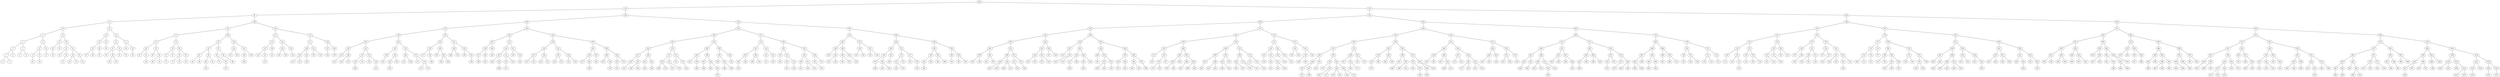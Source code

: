 graph BST {
    node [fontname="Helvetica"];
    396 [label="396"];
    396 -- 141;
    141 [label="141"];
    141 -- 60;
    60 [label="60"];
    60 -- 35;
    35 [label="35"];
    35 -- 18;
    18 [label="18"];
    18 -- 9;
    9 [label="9"];
    9 -- 5;
    5 [label="5"];
    5 -- 3;
    3 [label="3"];
    3 -- 1;
    1 [label="1"];
    1 -- 0;
    0 [label="0"];
    1 -- 2;
    2 [label="2"];
    3 -- 4;
    4 [label="4"];
    5 -- 7;
    7 [label="7"];
    7 -- 6;
    6 [label="6"];
    7 -- 8;
    8 [label="8"];
    9 -- 15;
    15 [label="15"];
    15 -- 12;
    12 [label="12"];
    12 -- 11;
    11 [label="11"];
    11 -- 10;
    10 [label="10"];
    12 -- 13;
    13 [label="13"];
    13 -- 14;
    14 [label="14"];
    15 -- 16;
    16 [label="16"];
    16 -- 17;
    17 [label="17"];
    18 -- 23;
    23 [label="23"];
    23 -- 21;
    21 [label="21"];
    21 -- 20;
    20 [label="20"];
    20 -- 19;
    19 [label="19"];
    21 -- 22;
    22 [label="22"];
    23 -- 28;
    28 [label="28"];
    28 -- 25;
    25 [label="25"];
    25 -- 24;
    24 [label="24"];
    25 -- 26;
    26 [label="26"];
    26 -- 27;
    27 [label="27"];
    28 -- 32;
    32 [label="32"];
    32 -- 30;
    30 [label="30"];
    30 -- 29;
    29 [label="29"];
    30 -- 31;
    31 [label="31"];
    32 -- 34;
    34 [label="34"];
    34 -- 33;
    33 [label="33"];
    35 -- 45;
    45 [label="45"];
    45 -- 42;
    42 [label="42"];
    42 -- 39;
    39 [label="39"];
    39 -- 37;
    37 [label="37"];
    37 -- 36;
    36 [label="36"];
    37 -- 38;
    38 [label="38"];
    39 -- 40;
    40 [label="40"];
    40 -- 41;
    41 [label="41"];
    42 -- 43;
    43 [label="43"];
    43 -- 44;
    44 [label="44"];
    45 -- 55;
    55 [label="55"];
    55 -- 51;
    51 [label="51"];
    51 -- 47;
    47 [label="47"];
    47 -- 46;
    46 [label="46"];
    47 -- 49;
    49 [label="49"];
    49 -- 48;
    48 [label="48"];
    49 -- 50;
    50 [label="50"];
    51 -- 53;
    53 [label="53"];
    53 -- 52;
    52 [label="52"];
    53 -- 54;
    54 [label="54"];
    55 -- 57;
    57 [label="57"];
    57 -- 56;
    56 [label="56"];
    57 -- 59;
    59 [label="59"];
    59 -- 58;
    58 [label="58"];
    60 -- 109;
    109 [label="109"];
    109 -- 83;
    83 [label="83"];
    83 -- 71;
    71 [label="71"];
    71 -- 65;
    65 [label="65"];
    65 -- 62;
    62 [label="62"];
    62 -- 61;
    61 [label="61"];
    62 -- 63;
    63 [label="63"];
    63 -- 64;
    64 [label="64"];
    65 -- 67;
    67 [label="67"];
    67 -- 66;
    66 [label="66"];
    67 -- 69;
    69 [label="69"];
    69 -- 68;
    68 [label="68"];
    69 -- 70;
    70 [label="70"];
    71 -- 76;
    76 [label="76"];
    76 -- 74;
    74 [label="74"];
    74 -- 72;
    72 [label="72"];
    72 -- 73;
    73 [label="73"];
    74 -- 75;
    75 [label="75"];
    76 -- 80;
    80 [label="80"];
    80 -- 78;
    78 [label="78"];
    78 -- 77;
    77 [label="77"];
    78 -- 79;
    79 [label="79"];
    80 -- 82;
    82 [label="82"];
    82 -- 81;
    81 [label="81"];
    83 -- 100;
    100 [label="100"];
    100 -- 92;
    92 [label="92"];
    92 -- 87;
    87 [label="87"];
    87 -- 85;
    85 [label="85"];
    85 -- 84;
    84 [label="84"];
    85 -- 86;
    86 [label="86"];
    87 -- 90;
    90 [label="90"];
    90 -- 88;
    88 [label="88"];
    88 -- 89;
    89 [label="89"];
    90 -- 91;
    91 [label="91"];
    92 -- 97;
    97 [label="97"];
    97 -- 94;
    94 [label="94"];
    94 -- 93;
    93 [label="93"];
    94 -- 96;
    96 [label="96"];
    96 -- 95;
    95 [label="95"];
    97 -- 99;
    99 [label="99"];
    99 -- 98;
    98 [label="98"];
    100 -- 104;
    104 [label="104"];
    104 -- 102;
    102 [label="102"];
    102 -- 101;
    101 [label="101"];
    102 -- 103;
    103 [label="103"];
    104 -- 107;
    107 [label="107"];
    107 -- 106;
    106 [label="106"];
    106 -- 105;
    105 [label="105"];
    107 -- 108;
    108 [label="108"];
    109 -- 124;
    124 [label="124"];
    124 -- 117;
    117 [label="117"];
    117 -- 114;
    114 [label="114"];
    114 -- 111;
    111 [label="111"];
    111 -- 110;
    110 [label="110"];
    111 -- 112;
    112 [label="112"];
    112 -- 113;
    113 [label="113"];
    114 -- 116;
    116 [label="116"];
    116 -- 115;
    115 [label="115"];
    117 -- 121;
    121 [label="121"];
    121 -- 119;
    119 [label="119"];
    119 -- 118;
    118 [label="118"];
    119 -- 120;
    120 [label="120"];
    121 -- 123;
    123 [label="123"];
    123 -- 122;
    122 [label="122"];
    124 -- 135;
    135 [label="135"];
    135 -- 131;
    131 [label="131"];
    131 -- 128;
    128 [label="128"];
    128 -- 126;
    126 [label="126"];
    126 -- 125;
    125 [label="125"];
    126 -- 127;
    127 [label="127"];
    128 -- 130;
    130 [label="130"];
    130 -- 129;
    129 [label="129"];
    131 -- 133;
    133 [label="133"];
    133 -- 132;
    132 [label="132"];
    133 -- 134;
    134 [label="134"];
    135 -- 138;
    138 [label="138"];
    138 -- 137;
    137 [label="137"];
    137 -- 136;
    136 [label="136"];
    138 -- 140;
    140 [label="140"];
    140 -- 139;
    139 [label="139"];
    141 -- 254;
    254 [label="254"];
    254 -- 196;
    196 [label="196"];
    196 -- 176;
    176 [label="176"];
    176 -- 158;
    158 [label="158"];
    158 -- 148;
    148 [label="148"];
    148 -- 144;
    144 [label="144"];
    144 -- 142;
    142 [label="142"];
    142 -- 143;
    143 [label="143"];
    144 -- 146;
    146 [label="146"];
    146 -- 145;
    145 [label="145"];
    146 -- 147;
    147 [label="147"];
    148 -- 153;
    153 [label="153"];
    153 -- 151;
    151 [label="151"];
    151 -- 150;
    150 [label="150"];
    150 -- 149;
    149 [label="149"];
    151 -- 152;
    152 [label="152"];
    153 -- 155;
    155 [label="155"];
    155 -- 154;
    154 [label="154"];
    155 -- 156;
    156 [label="156"];
    156 -- 157;
    157 [label="157"];
    158 -- 166;
    166 [label="166"];
    166 -- 161;
    161 [label="161"];
    161 -- 160;
    160 [label="160"];
    160 -- 159;
    159 [label="159"];
    161 -- 164;
    164 [label="164"];
    164 -- 163;
    163 [label="163"];
    163 -- 162;
    162 [label="162"];
    164 -- 165;
    165 [label="165"];
    166 -- 170;
    170 [label="170"];
    170 -- 168;
    168 [label="168"];
    168 -- 167;
    167 [label="167"];
    168 -- 169;
    169 [label="169"];
    170 -- 172;
    172 [label="172"];
    172 -- 171;
    171 [label="171"];
    172 -- 174;
    174 [label="174"];
    174 -- 173;
    173 [label="173"];
    174 -- 175;
    175 [label="175"];
    176 -- 187;
    187 [label="187"];
    187 -- 181;
    181 [label="181"];
    181 -- 178;
    178 [label="178"];
    178 -- 177;
    177 [label="177"];
    178 -- 179;
    179 [label="179"];
    179 -- 180;
    180 [label="180"];
    181 -- 183;
    183 [label="183"];
    183 -- 182;
    182 [label="182"];
    183 -- 185;
    185 [label="185"];
    185 -- 184;
    184 [label="184"];
    185 -- 186;
    186 [label="186"];
    187 -- 191;
    191 [label="191"];
    191 -- 189;
    189 [label="189"];
    189 -- 188;
    188 [label="188"];
    189 -- 190;
    190 [label="190"];
    191 -- 193;
    193 [label="193"];
    193 -- 192;
    192 [label="192"];
    193 -- 195;
    195 [label="195"];
    195 -- 194;
    194 [label="194"];
    196 -- 220;
    220 [label="220"];
    220 -- 205;
    205 [label="205"];
    205 -- 202;
    202 [label="202"];
    202 -- 199;
    199 [label="199"];
    199 -- 197;
    197 [label="197"];
    197 -- 198;
    198 [label="198"];
    199 -- 200;
    200 [label="200"];
    200 -- 201;
    201 [label="201"];
    202 -- 203;
    203 [label="203"];
    203 -- 204;
    204 [label="204"];
    205 -- 215;
    215 [label="215"];
    215 -- 210;
    210 [label="210"];
    210 -- 207;
    207 [label="207"];
    207 -- 206;
    206 [label="206"];
    207 -- 209;
    209 [label="209"];
    209 -- 208;
    208 [label="208"];
    210 -- 213;
    213 [label="213"];
    213 -- 212;
    212 [label="212"];
    212 -- 211;
    211 [label="211"];
    213 -- 214;
    214 [label="214"];
    215 -- 217;
    217 [label="217"];
    217 -- 216;
    216 [label="216"];
    217 -- 218;
    218 [label="218"];
    218 -- 219;
    219 [label="219"];
    220 -- 236;
    236 [label="236"];
    236 -- 228;
    228 [label="228"];
    228 -- 224;
    224 [label="224"];
    224 -- 222;
    222 [label="222"];
    222 -- 221;
    221 [label="221"];
    222 -- 223;
    223 [label="223"];
    224 -- 226;
    226 [label="226"];
    226 -- 225;
    225 [label="225"];
    226 -- 227;
    227 [label="227"];
    228 -- 232;
    232 [label="232"];
    232 -- 230;
    230 [label="230"];
    230 -- 229;
    229 [label="229"];
    230 -- 231;
    231 [label="231"];
    232 -- 234;
    234 [label="234"];
    234 -- 233;
    233 [label="233"];
    234 -- 235;
    235 [label="235"];
    236 -- 244;
    244 [label="244"];
    244 -- 241;
    241 [label="241"];
    241 -- 238;
    238 [label="238"];
    238 -- 237;
    237 [label="237"];
    238 -- 240;
    240 [label="240"];
    240 -- 239;
    239 [label="239"];
    241 -- 243;
    243 [label="243"];
    243 -- 242;
    242 [label="242"];
    244 -- 249;
    249 [label="249"];
    249 -- 246;
    246 [label="246"];
    246 -- 245;
    245 [label="245"];
    246 -- 248;
    248 [label="248"];
    248 -- 247;
    247 [label="247"];
    249 -- 252;
    252 [label="252"];
    252 -- 250;
    250 [label="250"];
    250 -- 251;
    251 [label="251"];
    252 -- 253;
    253 [label="253"];
    254 -- 338;
    338 [label="338"];
    338 -- 302;
    302 [label="302"];
    302 -- 280;
    280 [label="280"];
    280 -- 267;
    267 [label="267"];
    267 -- 261;
    261 [label="261"];
    261 -- 257;
    257 [label="257"];
    257 -- 256;
    256 [label="256"];
    256 -- 255;
    255 [label="255"];
    257 -- 259;
    259 [label="259"];
    259 -- 258;
    258 [label="258"];
    259 -- 260;
    260 [label="260"];
    261 -- 264;
    264 [label="264"];
    264 -- 263;
    263 [label="263"];
    263 -- 262;
    262 [label="262"];
    264 -- 265;
    265 [label="265"];
    265 -- 266;
    266 [label="266"];
    267 -- 275;
    275 [label="275"];
    275 -- 271;
    271 [label="271"];
    271 -- 269;
    269 [label="269"];
    269 -- 268;
    268 [label="268"];
    269 -- 270;
    270 [label="270"];
    271 -- 273;
    273 [label="273"];
    273 -- 272;
    272 [label="272"];
    273 -- 274;
    274 [label="274"];
    275 -- 277;
    277 [label="277"];
    277 -- 276;
    276 [label="276"];
    277 -- 279;
    279 [label="279"];
    279 -- 278;
    278 [label="278"];
    280 -- 293;
    293 [label="293"];
    293 -- 285;
    285 [label="285"];
    285 -- 282;
    282 [label="282"];
    282 -- 281;
    281 [label="281"];
    282 -- 283;
    283 [label="283"];
    283 -- 284;
    284 [label="284"];
    285 -- 288;
    288 [label="288"];
    288 -- 287;
    287 [label="287"];
    287 -- 286;
    286 [label="286"];
    288 -- 290;
    290 [label="290"];
    290 -- 289;
    289 [label="289"];
    290 -- 292;
    292 [label="292"];
    292 -- 291;
    291 [label="291"];
    293 -- 299;
    299 [label="299"];
    299 -- 295;
    295 [label="295"];
    295 -- 294;
    294 [label="294"];
    295 -- 297;
    297 [label="297"];
    297 -- 296;
    296 [label="296"];
    297 -- 298;
    298 [label="298"];
    299 -- 300;
    300 [label="300"];
    300 -- 301;
    301 [label="301"];
    302 -- 317;
    317 [label="317"];
    317 -- 311;
    311 [label="311"];
    311 -- 307;
    307 [label="307"];
    307 -- 305;
    305 [label="305"];
    305 -- 304;
    304 [label="304"];
    304 -- 303;
    303 [label="303"];
    305 -- 306;
    306 [label="306"];
    307 -- 309;
    309 [label="309"];
    309 -- 308;
    308 [label="308"];
    309 -- 310;
    310 [label="310"];
    311 -- 314;
    314 [label="314"];
    314 -- 312;
    312 [label="312"];
    312 -- 313;
    313 [label="313"];
    314 -- 315;
    315 [label="315"];
    315 -- 316;
    316 [label="316"];
    317 -- 326;
    326 [label="326"];
    326 -- 320;
    320 [label="320"];
    320 -- 319;
    319 [label="319"];
    319 -- 318;
    318 [label="318"];
    320 -- 323;
    323 [label="323"];
    323 -- 322;
    322 [label="322"];
    322 -- 321;
    321 [label="321"];
    323 -- 325;
    325 [label="325"];
    325 -- 324;
    324 [label="324"];
    326 -- 333;
    333 [label="333"];
    333 -- 329;
    329 [label="329"];
    329 -- 328;
    328 [label="328"];
    328 -- 327;
    327 [label="327"];
    329 -- 331;
    331 [label="331"];
    331 -- 330;
    330 [label="330"];
    331 -- 332;
    332 [label="332"];
    333 -- 336;
    336 [label="336"];
    336 -- 335;
    335 [label="335"];
    335 -- 334;
    334 [label="334"];
    336 -- 337;
    337 [label="337"];
    338 -- 359;
    359 [label="359"];
    359 -- 351;
    351 [label="351"];
    351 -- 344;
    344 [label="344"];
    344 -- 340;
    340 [label="340"];
    340 -- 339;
    339 [label="339"];
    340 -- 342;
    342 [label="342"];
    342 -- 341;
    341 [label="341"];
    342 -- 343;
    343 [label="343"];
    344 -- 348;
    348 [label="348"];
    348 -- 346;
    346 [label="346"];
    346 -- 345;
    345 [label="345"];
    346 -- 347;
    347 [label="347"];
    348 -- 349;
    349 [label="349"];
    349 -- 350;
    350 [label="350"];
    351 -- 355;
    355 [label="355"];
    355 -- 353;
    353 [label="353"];
    353 -- 352;
    352 [label="352"];
    353 -- 354;
    354 [label="354"];
    355 -- 357;
    357 [label="357"];
    357 -- 356;
    356 [label="356"];
    357 -- 358;
    358 [label="358"];
    359 -- 380;
    380 [label="380"];
    380 -- 369;
    369 [label="369"];
    369 -- 366;
    366 [label="366"];
    366 -- 362;
    362 [label="362"];
    362 -- 361;
    361 [label="361"];
    361 -- 360;
    360 [label="360"];
    362 -- 364;
    364 [label="364"];
    364 -- 363;
    363 [label="363"];
    364 -- 365;
    365 [label="365"];
    366 -- 367;
    367 [label="367"];
    367 -- 368;
    368 [label="368"];
    369 -- 375;
    375 [label="375"];
    375 -- 373;
    373 [label="373"];
    373 -- 371;
    371 [label="371"];
    371 -- 370;
    370 [label="370"];
    371 -- 372;
    372 [label="372"];
    373 -- 374;
    374 [label="374"];
    375 -- 377;
    377 [label="377"];
    377 -- 376;
    376 [label="376"];
    377 -- 379;
    379 [label="379"];
    379 -- 378;
    378 [label="378"];
    380 -- 389;
    389 [label="389"];
    389 -- 385;
    385 [label="385"];
    385 -- 383;
    383 [label="383"];
    383 -- 381;
    381 [label="381"];
    381 -- 382;
    382 [label="382"];
    383 -- 384;
    384 [label="384"];
    385 -- 387;
    387 [label="387"];
    387 -- 386;
    386 [label="386"];
    387 -- 388;
    388 [label="388"];
    389 -- 392;
    392 [label="392"];
    392 -- 390;
    390 [label="390"];
    390 -- 391;
    391 [label="391"];
    392 -- 394;
    394 [label="394"];
    394 -- 393;
    393 [label="393"];
    394 -- 395;
    395 [label="395"];
    396 -- 716;
    716 [label="716"];
    716 -- 543;
    543 [label="543"];
    543 -- 469;
    469 [label="469"];
    469 -- 430;
    430 [label="430"];
    430 -- 418;
    418 [label="418"];
    418 -- 404;
    404 [label="404"];
    404 -- 400;
    400 [label="400"];
    400 -- 398;
    398 [label="398"];
    398 -- 397;
    397 [label="397"];
    398 -- 399;
    399 [label="399"];
    400 -- 402;
    402 [label="402"];
    402 -- 401;
    401 [label="401"];
    402 -- 403;
    403 [label="403"];
    404 -- 412;
    412 [label="412"];
    412 -- 408;
    408 [label="408"];
    408 -- 406;
    406 [label="406"];
    406 -- 405;
    405 [label="405"];
    406 -- 407;
    407 [label="407"];
    408 -- 410;
    410 [label="410"];
    410 -- 409;
    409 [label="409"];
    410 -- 411;
    411 [label="411"];
    412 -- 415;
    415 [label="415"];
    415 -- 413;
    413 [label="413"];
    413 -- 414;
    414 [label="414"];
    415 -- 417;
    417 [label="417"];
    417 -- 416;
    416 [label="416"];
    418 -- 426;
    426 [label="426"];
    426 -- 422;
    422 [label="422"];
    422 -- 420;
    420 [label="420"];
    420 -- 419;
    419 [label="419"];
    420 -- 421;
    421 [label="421"];
    422 -- 424;
    424 [label="424"];
    424 -- 423;
    423 [label="423"];
    424 -- 425;
    425 [label="425"];
    426 -- 428;
    428 [label="428"];
    428 -- 427;
    427 [label="427"];
    428 -- 429;
    429 [label="429"];
    430 -- 446;
    446 [label="446"];
    446 -- 436;
    436 [label="436"];
    436 -- 432;
    432 [label="432"];
    432 -- 431;
    431 [label="431"];
    432 -- 434;
    434 [label="434"];
    434 -- 433;
    433 [label="433"];
    434 -- 435;
    435 [label="435"];
    436 -- 441;
    441 [label="441"];
    441 -- 439;
    439 [label="439"];
    439 -- 437;
    437 [label="437"];
    437 -- 438;
    438 [label="438"];
    439 -- 440;
    440 [label="440"];
    441 -- 444;
    444 [label="444"];
    444 -- 442;
    442 [label="442"];
    442 -- 443;
    443 [label="443"];
    444 -- 445;
    445 [label="445"];
    446 -- 456;
    456 [label="456"];
    456 -- 449;
    449 [label="449"];
    449 -- 448;
    448 [label="448"];
    448 -- 447;
    447 [label="447"];
    449 -- 453;
    453 [label="453"];
    453 -- 451;
    451 [label="451"];
    451 -- 450;
    450 [label="450"];
    451 -- 452;
    452 [label="452"];
    453 -- 454;
    454 [label="454"];
    454 -- 455;
    455 [label="455"];
    456 -- 462;
    462 [label="462"];
    462 -- 459;
    459 [label="459"];
    459 -- 458;
    458 [label="458"];
    458 -- 457;
    457 [label="457"];
    459 -- 460;
    460 [label="460"];
    460 -- 461;
    461 [label="461"];
    462 -- 466;
    466 [label="466"];
    466 -- 464;
    464 [label="464"];
    464 -- 463;
    463 [label="463"];
    464 -- 465;
    465 [label="465"];
    466 -- 467;
    467 [label="467"];
    467 -- 468;
    468 [label="468"];
    469 -- 517;
    517 [label="517"];
    517 -- 491;
    491 [label="491"];
    491 -- 478;
    478 [label="478"];
    478 -- 472;
    472 [label="472"];
    472 -- 471;
    471 [label="471"];
    471 -- 470;
    470 [label="470"];
    472 -- 476;
    476 [label="476"];
    476 -- 474;
    474 [label="474"];
    474 -- 473;
    473 [label="473"];
    474 -- 475;
    475 [label="475"];
    476 -- 477;
    477 [label="477"];
    478 -- 484;
    484 [label="484"];
    484 -- 482;
    482 [label="482"];
    482 -- 480;
    480 [label="480"];
    480 -- 479;
    479 [label="479"];
    480 -- 481;
    481 [label="481"];
    482 -- 483;
    483 [label="483"];
    484 -- 487;
    487 [label="487"];
    487 -- 486;
    486 [label="486"];
    486 -- 485;
    485 [label="485"];
    487 -- 489;
    489 [label="489"];
    489 -- 488;
    488 [label="488"];
    489 -- 490;
    490 [label="490"];
    491 -- 504;
    504 [label="504"];
    504 -- 498;
    498 [label="498"];
    498 -- 494;
    494 [label="494"];
    494 -- 492;
    492 [label="492"];
    492 -- 493;
    493 [label="493"];
    494 -- 496;
    496 [label="496"];
    496 -- 495;
    495 [label="495"];
    496 -- 497;
    497 [label="497"];
    498 -- 502;
    502 [label="502"];
    502 -- 500;
    500 [label="500"];
    500 -- 499;
    499 [label="499"];
    500 -- 501;
    501 [label="501"];
    502 -- 503;
    503 [label="503"];
    504 -- 512;
    512 [label="512"];
    512 -- 508;
    508 [label="508"];
    508 -- 506;
    506 [label="506"];
    506 -- 505;
    505 [label="505"];
    506 -- 507;
    507 [label="507"];
    508 -- 510;
    510 [label="510"];
    510 -- 509;
    509 [label="509"];
    510 -- 511;
    511 [label="511"];
    512 -- 514;
    514 [label="514"];
    514 -- 513;
    513 [label="513"];
    514 -- 515;
    515 [label="515"];
    515 -- 516;
    516 [label="516"];
    517 -- 533;
    533 [label="533"];
    533 -- 527;
    527 [label="527"];
    527 -- 520;
    520 [label="520"];
    520 -- 519;
    519 [label="519"];
    519 -- 518;
    518 [label="518"];
    520 -- 523;
    523 [label="523"];
    523 -- 522;
    522 [label="522"];
    522 -- 521;
    521 [label="521"];
    523 -- 525;
    525 [label="525"];
    525 -- 524;
    524 [label="524"];
    525 -- 526;
    526 [label="526"];
    527 -- 530;
    530 [label="530"];
    530 -- 528;
    528 [label="528"];
    528 -- 529;
    529 [label="529"];
    530 -- 532;
    532 [label="532"];
    532 -- 531;
    531 [label="531"];
    533 -- 537;
    537 [label="537"];
    537 -- 535;
    535 [label="535"];
    535 -- 534;
    534 [label="534"];
    535 -- 536;
    536 [label="536"];
    537 -- 541;
    541 [label="541"];
    541 -- 539;
    539 [label="539"];
    539 -- 538;
    538 [label="538"];
    539 -- 540;
    540 [label="540"];
    541 -- 542;
    542 [label="542"];
    543 -- 638;
    638 [label="638"];
    638 -- 602;
    602 [label="602"];
    602 -- 576;
    576 [label="576"];
    576 -- 566;
    566 [label="566"];
    566 -- 552;
    552 [label="552"];
    552 -- 549;
    549 [label="549"];
    549 -- 546;
    546 [label="546"];
    546 -- 544;
    544 [label="544"];
    544 -- 545;
    545 [label="545"];
    546 -- 547;
    547 [label="547"];
    547 -- 548;
    548 [label="548"];
    549 -- 551;
    551 [label="551"];
    551 -- 550;
    550 [label="550"];
    552 -- 558;
    558 [label="558"];
    558 -- 554;
    554 [label="554"];
    554 -- 553;
    553 [label="553"];
    554 -- 556;
    556 [label="556"];
    556 -- 555;
    555 [label="555"];
    556 -- 557;
    557 [label="557"];
    558 -- 562;
    562 [label="562"];
    562 -- 560;
    560 [label="560"];
    560 -- 559;
    559 [label="559"];
    560 -- 561;
    561 [label="561"];
    562 -- 564;
    564 [label="564"];
    564 -- 563;
    563 [label="563"];
    564 -- 565;
    565 [label="565"];
    566 -- 572;
    572 [label="572"];
    572 -- 568;
    568 [label="568"];
    568 -- 567;
    567 [label="567"];
    568 -- 570;
    570 [label="570"];
    570 -- 569;
    569 [label="569"];
    570 -- 571;
    571 [label="571"];
    572 -- 574;
    574 [label="574"];
    574 -- 573;
    573 [label="573"];
    574 -- 575;
    575 [label="575"];
    576 -- 585;
    585 [label="585"];
    585 -- 581;
    581 [label="581"];
    581 -- 579;
    579 [label="579"];
    579 -- 578;
    578 [label="578"];
    578 -- 577;
    577 [label="577"];
    579 -- 580;
    580 [label="580"];
    581 -- 583;
    583 [label="583"];
    583 -- 582;
    582 [label="582"];
    583 -- 584;
    584 [label="584"];
    585 -- 592;
    592 [label="592"];
    592 -- 588;
    588 [label="588"];
    588 -- 587;
    587 [label="587"];
    587 -- 586;
    586 [label="586"];
    588 -- 590;
    590 [label="590"];
    590 -- 589;
    589 [label="589"];
    590 -- 591;
    591 [label="591"];
    592 -- 597;
    597 [label="597"];
    597 -- 594;
    594 [label="594"];
    594 -- 593;
    593 [label="593"];
    594 -- 595;
    595 [label="595"];
    595 -- 596;
    596 [label="596"];
    597 -- 600;
    600 [label="600"];
    600 -- 598;
    598 [label="598"];
    598 -- 599;
    599 [label="599"];
    600 -- 601;
    601 [label="601"];
    602 -- 624;
    624 [label="624"];
    624 -- 612;
    612 [label="612"];
    612 -- 606;
    606 [label="606"];
    606 -- 604;
    604 [label="604"];
    604 -- 603;
    603 [label="603"];
    604 -- 605;
    605 [label="605"];
    606 -- 608;
    608 [label="608"];
    608 -- 607;
    607 [label="607"];
    608 -- 610;
    610 [label="610"];
    610 -- 609;
    609 [label="609"];
    610 -- 611;
    611 [label="611"];
    612 -- 616;
    616 [label="616"];
    616 -- 614;
    614 [label="614"];
    614 -- 613;
    613 [label="613"];
    614 -- 615;
    615 [label="615"];
    616 -- 620;
    620 [label="620"];
    620 -- 618;
    618 [label="618"];
    618 -- 617;
    617 [label="617"];
    618 -- 619;
    619 [label="619"];
    620 -- 622;
    622 [label="622"];
    622 -- 621;
    621 [label="621"];
    622 -- 623;
    623 [label="623"];
    624 -- 631;
    631 [label="631"];
    631 -- 628;
    628 [label="628"];
    628 -- 626;
    626 [label="626"];
    626 -- 625;
    625 [label="625"];
    626 -- 627;
    627 [label="627"];
    628 -- 629;
    629 [label="629"];
    629 -- 630;
    630 [label="630"];
    631 -- 635;
    635 [label="635"];
    635 -- 633;
    633 [label="633"];
    633 -- 632;
    632 [label="632"];
    633 -- 634;
    634 [label="634"];
    635 -- 637;
    637 [label="637"];
    637 -- 636;
    636 [label="636"];
    638 -- 683;
    683 [label="683"];
    683 -- 662;
    662 [label="662"];
    662 -- 653;
    653 [label="653"];
    653 -- 644;
    644 [label="644"];
    644 -- 641;
    641 [label="641"];
    641 -- 639;
    639 [label="639"];
    639 -- 640;
    640 [label="640"];
    641 -- 643;
    643 [label="643"];
    643 -- 642;
    642 [label="642"];
    644 -- 648;
    648 [label="648"];
    648 -- 646;
    646 [label="646"];
    646 -- 645;
    645 [label="645"];
    646 -- 647;
    647 [label="647"];
    648 -- 651;
    651 [label="651"];
    651 -- 650;
    650 [label="650"];
    650 -- 649;
    649 [label="649"];
    651 -- 652;
    652 [label="652"];
    653 -- 657;
    657 [label="657"];
    657 -- 655;
    655 [label="655"];
    655 -- 654;
    654 [label="654"];
    655 -- 656;
    656 [label="656"];
    657 -- 659;
    659 [label="659"];
    659 -- 658;
    658 [label="658"];
    659 -- 660;
    660 [label="660"];
    660 -- 661;
    661 [label="661"];
    662 -- 671;
    671 [label="671"];
    671 -- 667;
    667 [label="667"];
    667 -- 665;
    665 [label="665"];
    665 -- 663;
    663 [label="663"];
    663 -- 664;
    664 [label="664"];
    665 -- 666;
    666 [label="666"];
    667 -- 669;
    669 [label="669"];
    669 -- 668;
    668 [label="668"];
    669 -- 670;
    670 [label="670"];
    671 -- 676;
    676 [label="676"];
    676 -- 674;
    674 [label="674"];
    674 -- 672;
    672 [label="672"];
    672 -- 673;
    673 [label="673"];
    674 -- 675;
    675 [label="675"];
    676 -- 679;
    679 [label="679"];
    679 -- 677;
    677 [label="677"];
    677 -- 678;
    678 [label="678"];
    679 -- 681;
    681 [label="681"];
    681 -- 680;
    680 [label="680"];
    681 -- 682;
    682 [label="682"];
    683 -- 702;
    702 [label="702"];
    702 -- 695;
    695 [label="695"];
    695 -- 689;
    689 [label="689"];
    689 -- 687;
    687 [label="687"];
    687 -- 685;
    685 [label="685"];
    685 -- 684;
    684 [label="684"];
    685 -- 686;
    686 [label="686"];
    687 -- 688;
    688 [label="688"];
    689 -- 692;
    692 [label="692"];
    692 -- 690;
    690 [label="690"];
    690 -- 691;
    691 [label="691"];
    692 -- 694;
    694 [label="694"];
    694 -- 693;
    693 [label="693"];
    695 -- 698;
    698 [label="698"];
    698 -- 696;
    696 [label="696"];
    696 -- 697;
    697 [label="697"];
    698 -- 700;
    700 [label="700"];
    700 -- 699;
    699 [label="699"];
    700 -- 701;
    701 [label="701"];
    702 -- 709;
    709 [label="709"];
    709 -- 705;
    705 [label="705"];
    705 -- 704;
    704 [label="704"];
    704 -- 703;
    703 [label="703"];
    705 -- 707;
    707 [label="707"];
    707 -- 706;
    706 [label="706"];
    707 -- 708;
    708 [label="708"];
    709 -- 713;
    713 [label="713"];
    713 -- 711;
    711 [label="711"];
    711 -- 710;
    710 [label="710"];
    711 -- 712;
    712 [label="712"];
    713 -- 714;
    714 [label="714"];
    714 -- 715;
    715 [label="715"];
    716 -- 839;
    839 [label="839"];
    839 -- 768;
    768 [label="768"];
    768 -- 742;
    742 [label="742"];
    742 -- 731;
    731 [label="731"];
    731 -- 724;
    724 [label="724"];
    724 -- 719;
    719 [label="719"];
    719 -- 718;
    718 [label="718"];
    718 -- 717;
    717 [label="717"];
    719 -- 721;
    721 [label="721"];
    721 -- 720;
    720 [label="720"];
    721 -- 723;
    723 [label="723"];
    723 -- 722;
    722 [label="722"];
    724 -- 727;
    727 [label="727"];
    727 -- 726;
    726 [label="726"];
    726 -- 725;
    725 [label="725"];
    727 -- 729;
    729 [label="729"];
    729 -- 728;
    728 [label="728"];
    729 -- 730;
    730 [label="730"];
    731 -- 738;
    738 [label="738"];
    738 -- 735;
    735 [label="735"];
    735 -- 733;
    733 [label="733"];
    733 -- 732;
    732 [label="732"];
    733 -- 734;
    734 [label="734"];
    735 -- 737;
    737 [label="737"];
    737 -- 736;
    736 [label="736"];
    738 -- 740;
    740 [label="740"];
    740 -- 739;
    739 [label="739"];
    740 -- 741;
    741 [label="741"];
    742 -- 754;
    754 [label="754"];
    754 -- 747;
    747 [label="747"];
    747 -- 744;
    744 [label="744"];
    744 -- 743;
    743 [label="743"];
    744 -- 746;
    746 [label="746"];
    746 -- 745;
    745 [label="745"];
    747 -- 751;
    751 [label="751"];
    751 -- 749;
    749 [label="749"];
    749 -- 748;
    748 [label="748"];
    749 -- 750;
    750 [label="750"];
    751 -- 753;
    753 [label="753"];
    753 -- 752;
    752 [label="752"];
    754 -- 759;
    759 [label="759"];
    759 -- 756;
    756 [label="756"];
    756 -- 755;
    755 [label="755"];
    756 -- 757;
    757 [label="757"];
    757 -- 758;
    758 [label="758"];
    759 -- 763;
    763 [label="763"];
    763 -- 761;
    761 [label="761"];
    761 -- 760;
    760 [label="760"];
    761 -- 762;
    762 [label="762"];
    763 -- 766;
    766 [label="766"];
    766 -- 765;
    765 [label="765"];
    765 -- 764;
    764 [label="764"];
    766 -- 767;
    767 [label="767"];
    768 -- 799;
    799 [label="799"];
    799 -- 778;
    778 [label="778"];
    778 -- 775;
    775 [label="775"];
    775 -- 772;
    772 [label="772"];
    772 -- 770;
    770 [label="770"];
    770 -- 769;
    769 [label="769"];
    770 -- 771;
    771 [label="771"];
    772 -- 774;
    774 [label="774"];
    774 -- 773;
    773 [label="773"];
    775 -- 776;
    776 [label="776"];
    776 -- 777;
    777 [label="777"];
    778 -- 789;
    789 [label="789"];
    789 -- 782;
    782 [label="782"];
    782 -- 780;
    780 [label="780"];
    780 -- 779;
    779 [label="779"];
    780 -- 781;
    781 [label="781"];
    782 -- 786;
    786 [label="786"];
    786 -- 784;
    784 [label="784"];
    784 -- 783;
    783 [label="783"];
    784 -- 785;
    785 [label="785"];
    786 -- 788;
    788 [label="788"];
    788 -- 787;
    787 [label="787"];
    789 -- 793;
    793 [label="793"];
    793 -- 791;
    791 [label="791"];
    791 -- 790;
    790 [label="790"];
    791 -- 792;
    792 [label="792"];
    793 -- 797;
    797 [label="797"];
    797 -- 795;
    795 [label="795"];
    795 -- 794;
    794 [label="794"];
    795 -- 796;
    796 [label="796"];
    797 -- 798;
    798 [label="798"];
    799 -- 821;
    821 [label="821"];
    821 -- 812;
    812 [label="812"];
    812 -- 804;
    804 [label="804"];
    804 -- 801;
    801 [label="801"];
    801 -- 800;
    800 [label="800"];
    801 -- 803;
    803 [label="803"];
    803 -- 802;
    802 [label="802"];
    804 -- 808;
    808 [label="808"];
    808 -- 806;
    806 [label="806"];
    806 -- 805;
    805 [label="805"];
    806 -- 807;
    807 [label="807"];
    808 -- 810;
    810 [label="810"];
    810 -- 809;
    809 [label="809"];
    810 -- 811;
    811 [label="811"];
    812 -- 816;
    816 [label="816"];
    816 -- 814;
    814 [label="814"];
    814 -- 813;
    813 [label="813"];
    814 -- 815;
    815 [label="815"];
    816 -- 818;
    818 [label="818"];
    818 -- 817;
    817 [label="817"];
    818 -- 819;
    819 [label="819"];
    819 -- 820;
    820 [label="820"];
    821 -- 829;
    829 [label="829"];
    829 -- 825;
    825 [label="825"];
    825 -- 823;
    823 [label="823"];
    823 -- 822;
    822 [label="822"];
    823 -- 824;
    824 [label="824"];
    825 -- 827;
    827 [label="827"];
    827 -- 826;
    826 [label="826"];
    827 -- 828;
    828 [label="828"];
    829 -- 834;
    834 [label="834"];
    834 -- 831;
    831 [label="831"];
    831 -- 830;
    830 [label="830"];
    831 -- 833;
    833 [label="833"];
    833 -- 832;
    832 [label="832"];
    834 -- 836;
    836 [label="836"];
    836 -- 835;
    835 [label="835"];
    836 -- 838;
    838 [label="838"];
    838 -- 837;
    837 [label="837"];
    839 -- 904;
    904 [label="904"];
    904 -- 871;
    871 [label="871"];
    871 -- 854;
    854 [label="854"];
    854 -- 847;
    847 [label="847"];
    847 -- 843;
    843 [label="843"];
    843 -- 841;
    841 [label="841"];
    841 -- 840;
    840 [label="840"];
    841 -- 842;
    842 [label="842"];
    843 -- 845;
    845 [label="845"];
    845 -- 844;
    844 [label="844"];
    845 -- 846;
    846 [label="846"];
    847 -- 850;
    850 [label="850"];
    850 -- 848;
    848 [label="848"];
    848 -- 849;
    849 [label="849"];
    850 -- 852;
    852 [label="852"];
    852 -- 851;
    851 [label="851"];
    852 -- 853;
    853 [label="853"];
    854 -- 860;
    860 [label="860"];
    860 -- 856;
    856 [label="856"];
    856 -- 855;
    855 [label="855"];
    856 -- 858;
    858 [label="858"];
    858 -- 857;
    857 [label="857"];
    858 -- 859;
    859 [label="859"];
    860 -- 865;
    865 [label="865"];
    865 -- 862;
    862 [label="862"];
    862 -- 861;
    861 [label="861"];
    862 -- 863;
    863 [label="863"];
    863 -- 864;
    864 [label="864"];
    865 -- 869;
    869 [label="869"];
    869 -- 867;
    867 [label="867"];
    867 -- 866;
    866 [label="866"];
    867 -- 868;
    868 [label="868"];
    869 -- 870;
    870 [label="870"];
    871 -- 881;
    881 [label="881"];
    881 -- 875;
    875 [label="875"];
    875 -- 873;
    873 [label="873"];
    873 -- 872;
    872 [label="872"];
    873 -- 874;
    874 [label="874"];
    875 -- 878;
    878 [label="878"];
    878 -- 876;
    876 [label="876"];
    876 -- 877;
    877 [label="877"];
    878 -- 879;
    879 [label="879"];
    879 -- 880;
    880 [label="880"];
    881 -- 893;
    893 [label="893"];
    893 -- 886;
    886 [label="886"];
    886 -- 884;
    884 [label="884"];
    884 -- 883;
    883 [label="883"];
    883 -- 882;
    882 [label="882"];
    884 -- 885;
    885 [label="885"];
    886 -- 890;
    890 [label="890"];
    890 -- 888;
    888 [label="888"];
    888 -- 887;
    887 [label="887"];
    888 -- 889;
    889 [label="889"];
    890 -- 891;
    891 [label="891"];
    891 -- 892;
    892 [label="892"];
    893 -- 900;
    900 [label="900"];
    900 -- 897;
    897 [label="897"];
    897 -- 895;
    895 [label="895"];
    895 -- 894;
    894 [label="894"];
    895 -- 896;
    896 [label="896"];
    897 -- 898;
    898 [label="898"];
    898 -- 899;
    899 [label="899"];
    900 -- 902;
    902 [label="902"];
    902 -- 901;
    901 [label="901"];
    902 -- 903;
    903 [label="903"];
    904 -- 959;
    959 [label="959"];
    959 -- 931;
    931 [label="931"];
    931 -- 922;
    922 [label="922"];
    922 -- 911;
    911 [label="911"];
    911 -- 907;
    907 [label="907"];
    907 -- 906;
    906 [label="906"];
    906 -- 905;
    905 [label="905"];
    907 -- 909;
    909 [label="909"];
    909 -- 908;
    908 [label="908"];
    909 -- 910;
    910 [label="910"];
    911 -- 918;
    918 [label="918"];
    918 -- 915;
    915 [label="915"];
    915 -- 913;
    913 [label="913"];
    913 -- 912;
    912 [label="912"];
    913 -- 914;
    914 [label="914"];
    915 -- 916;
    916 [label="916"];
    916 -- 917;
    917 [label="917"];
    918 -- 920;
    920 [label="920"];
    920 -- 919;
    919 [label="919"];
    920 -- 921;
    921 [label="921"];
    922 -- 925;
    925 [label="925"];
    925 -- 924;
    924 [label="924"];
    924 -- 923;
    923 [label="923"];
    925 -- 927;
    927 [label="927"];
    927 -- 926;
    926 [label="926"];
    927 -- 929;
    929 [label="929"];
    929 -- 928;
    928 [label="928"];
    929 -- 930;
    930 [label="930"];
    931 -- 943;
    943 [label="943"];
    943 -- 938;
    938 [label="938"];
    938 -- 934;
    934 [label="934"];
    934 -- 932;
    932 [label="932"];
    932 -- 933;
    933 [label="933"];
    934 -- 936;
    936 [label="936"];
    936 -- 935;
    935 [label="935"];
    936 -- 937;
    937 [label="937"];
    938 -- 940;
    940 [label="940"];
    940 -- 939;
    939 [label="939"];
    940 -- 942;
    942 [label="942"];
    942 -- 941;
    941 [label="941"];
    943 -- 950;
    950 [label="950"];
    950 -- 947;
    947 [label="947"];
    947 -- 945;
    945 [label="945"];
    945 -- 944;
    944 [label="944"];
    945 -- 946;
    946 [label="946"];
    947 -- 948;
    948 [label="948"];
    948 -- 949;
    949 [label="949"];
    950 -- 955;
    955 [label="955"];
    955 -- 952;
    952 [label="952"];
    952 -- 951;
    951 [label="951"];
    952 -- 954;
    954 [label="954"];
    954 -- 953;
    953 [label="953"];
    955 -- 957;
    957 [label="957"];
    957 -- 956;
    956 [label="956"];
    957 -- 958;
    958 [label="958"];
    959 -- 989;
    989 [label="989"];
    989 -- 979;
    979 [label="979"];
    979 -- 971;
    971 [label="971"];
    971 -- 965;
    965 [label="965"];
    965 -- 962;
    962 [label="962"];
    962 -- 961;
    961 [label="961"];
    961 -- 960;
    960 [label="960"];
    962 -- 963;
    963 [label="963"];
    963 -- 964;
    964 [label="964"];
    965 -- 967;
    967 [label="967"];
    967 -- 966;
    966 [label="966"];
    967 -- 969;
    969 [label="969"];
    969 -- 968;
    968 [label="968"];
    969 -- 970;
    970 [label="970"];
    971 -- 975;
    975 [label="975"];
    975 -- 973;
    973 [label="973"];
    973 -- 972;
    972 [label="972"];
    973 -- 974;
    974 [label="974"];
    975 -- 977;
    977 [label="977"];
    977 -- 976;
    976 [label="976"];
    977 -- 978;
    978 [label="978"];
    979 -- 985;
    985 [label="985"];
    985 -- 982;
    982 [label="982"];
    982 -- 981;
    981 [label="981"];
    981 -- 980;
    980 [label="980"];
    982 -- 984;
    984 [label="984"];
    984 -- 983;
    983 [label="983"];
    985 -- 987;
    987 [label="987"];
    987 -- 986;
    986 [label="986"];
    987 -- 988;
    988 [label="988"];
    989 -- 1003;
    1003 [label="1003"];
    1003 -- 998;
    998 [label="998"];
    998 -- 994;
    994 [label="994"];
    994 -- 992;
    992 [label="992"];
    992 -- 991;
    991 [label="991"];
    991 -- 990;
    990 [label="990"];
    992 -- 993;
    993 [label="993"];
    994 -- 996;
    996 [label="996"];
    996 -- 995;
    995 [label="995"];
    996 -- 997;
    997 [label="997"];
    998 -- 1001;
    1001 [label="1001"];
    1001 -- 1000;
    1000 [label="1000"];
    1000 -- 999;
    999 [label="999"];
    1001 -- 1002;
    1002 [label="1002"];
    1003 -- 1014;
    1014 [label="1014"];
    1014 -- 1008;
    1008 [label="1008"];
    1008 -- 1005;
    1005 [label="1005"];
    1005 -- 1004;
    1004 [label="1004"];
    1005 -- 1007;
    1007 [label="1007"];
    1008 -- 1010;
    1010 [label="1010"];
    1010 -- 1009;
    1009 [label="1009"];
    1010 -- 1012;
    1012 [label="1012"];
    1012 -- 1011;
    1011 [label="1011"];
    1012 -- 1013;
    1013 [label="1013"];
    1014 -- 1019;
    1019 [label="1019"];
    1019 -- 1017;
    1017 [label="1017"];
    1017 -- 1015;
    1015 [label="1015"];
    1015 -- 1016;
    1016 [label="1016"];
    1017 -- 1018;
    1018 [label="1018"];
    1019 -- 1022;
    1022 [label="1022"];
    1022 -- 1020;
    1020 [label="1020"];
    1020 -- 1021;
    1021 [label="1021"];
    1022 -- 1024;
    1024 [label="1024"];
    1024 -- 1023;
    1023 [label="1023"];
}
